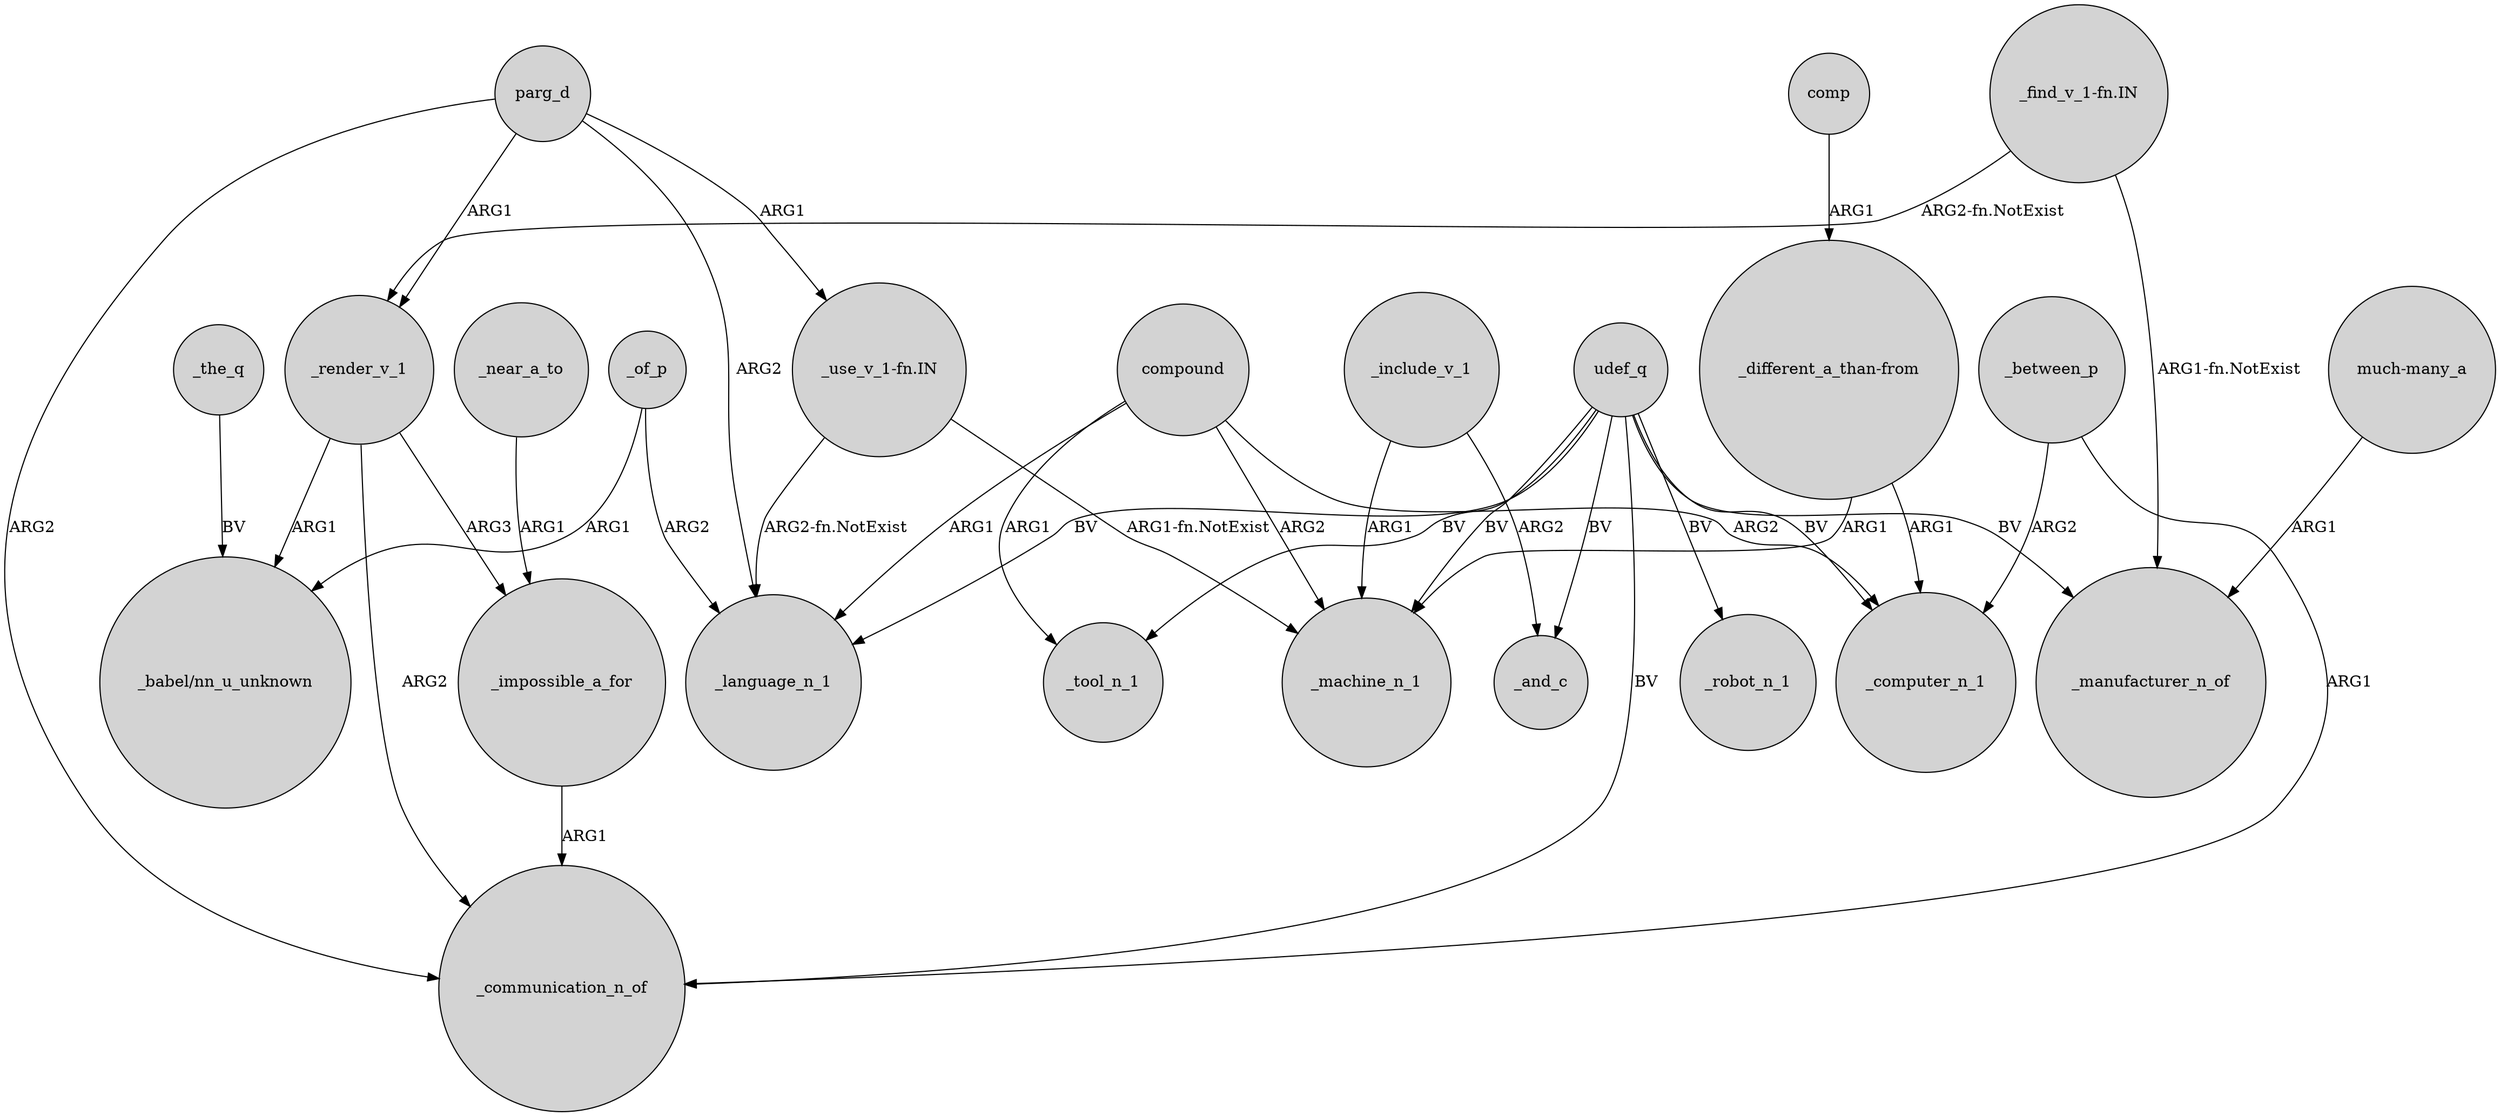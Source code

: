 digraph {
	node [shape=circle style=filled]
	parg_d -> _render_v_1 [label=ARG1]
	udef_q -> _machine_n_1 [label=BV]
	_include_v_1 -> _and_c [label=ARG2]
	"_different_a_than-from" -> _computer_n_1 [label=ARG1]
	"_find_v_1-fn.IN" -> _manufacturer_n_of [label="ARG1-fn.NotExist"]
	compound -> _language_n_1 [label=ARG1]
	_of_p -> "_babel/nn_u_unknown" [label=ARG1]
	udef_q -> _tool_n_1 [label=BV]
	parg_d -> _communication_n_of [label=ARG2]
	udef_q -> _computer_n_1 [label=BV]
	udef_q -> _manufacturer_n_of [label=BV]
	udef_q -> _language_n_1 [label=BV]
	_near_a_to -> _impossible_a_for [label=ARG1]
	compound -> _computer_n_1 [label=ARG2]
	_impossible_a_for -> _communication_n_of [label=ARG1]
	_between_p -> _communication_n_of [label=ARG1]
	_between_p -> _computer_n_1 [label=ARG2]
	"much-many_a" -> _manufacturer_n_of [label=ARG1]
	"_use_v_1-fn.IN" -> _language_n_1 [label="ARG2-fn.NotExist"]
	parg_d -> _language_n_1 [label=ARG2]
	_include_v_1 -> _machine_n_1 [label=ARG1]
	parg_d -> "_use_v_1-fn.IN" [label=ARG1]
	_render_v_1 -> _communication_n_of [label=ARG2]
	comp -> "_different_a_than-from" [label=ARG1]
	udef_q -> _communication_n_of [label=BV]
	_render_v_1 -> _impossible_a_for [label=ARG3]
	"_use_v_1-fn.IN" -> _machine_n_1 [label="ARG1-fn.NotExist"]
	"_different_a_than-from" -> _machine_n_1 [label=ARG1]
	_render_v_1 -> "_babel/nn_u_unknown" [label=ARG1]
	compound -> _machine_n_1 [label=ARG2]
	udef_q -> _robot_n_1 [label=BV]
	udef_q -> _and_c [label=BV]
	compound -> _tool_n_1 [label=ARG1]
	"_find_v_1-fn.IN" -> _render_v_1 [label="ARG2-fn.NotExist"]
	_the_q -> "_babel/nn_u_unknown" [label=BV]
	_of_p -> _language_n_1 [label=ARG2]
}
